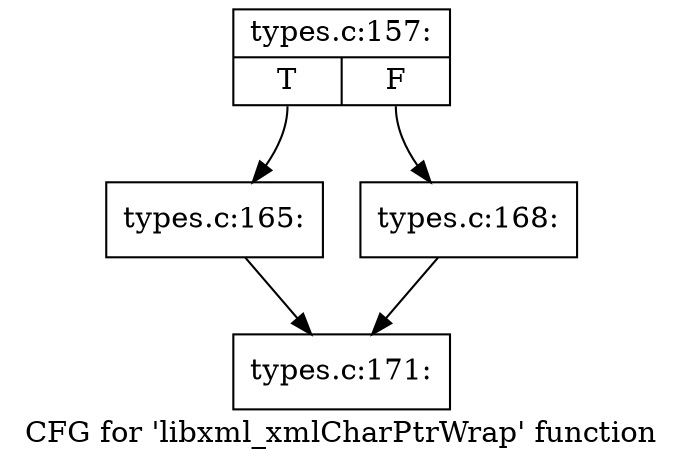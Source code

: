 digraph "CFG for 'libxml_xmlCharPtrWrap' function" {
	label="CFG for 'libxml_xmlCharPtrWrap' function";

	Node0x55aa7cecc420 [shape=record,label="{types.c:157:|{<s0>T|<s1>F}}"];
	Node0x55aa7cecc420:s0 -> Node0x55aa7cecd690;
	Node0x55aa7cecc420:s1 -> Node0x55aa7cece9a0;
	Node0x55aa7cecd690 [shape=record,label="{types.c:165:}"];
	Node0x55aa7cecd690 -> Node0x55aa7cecd7a0;
	Node0x55aa7cece9a0 [shape=record,label="{types.c:168:}"];
	Node0x55aa7cece9a0 -> Node0x55aa7cecd7a0;
	Node0x55aa7cecd7a0 [shape=record,label="{types.c:171:}"];
}

